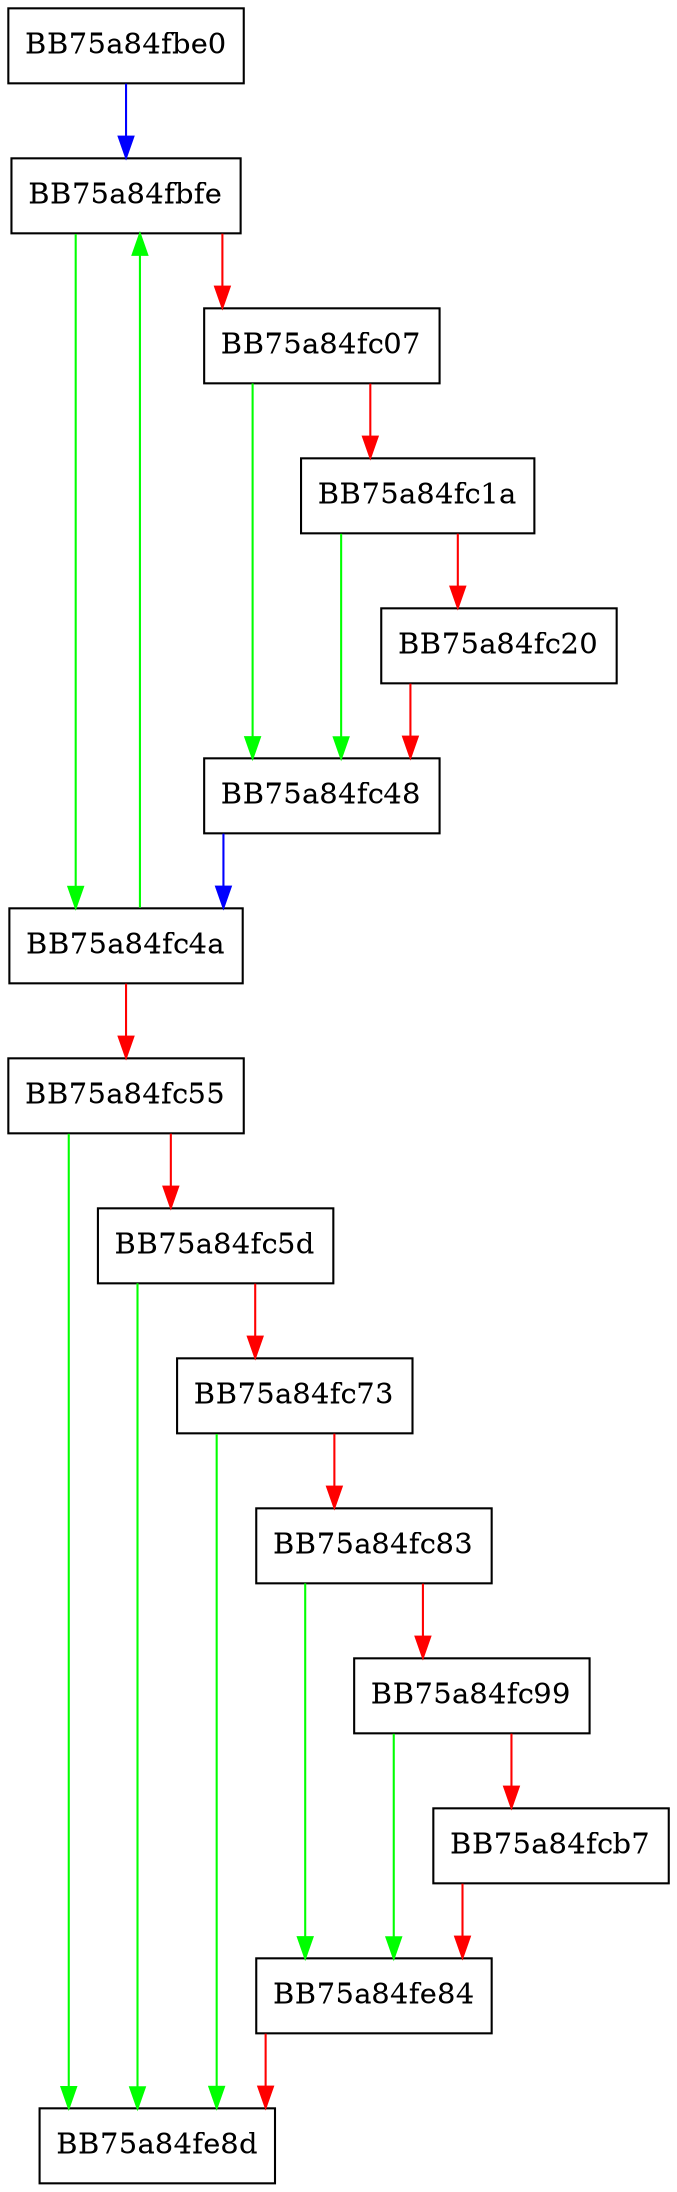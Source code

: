 digraph SendShutdownStats {
  node [shape="box"];
  graph [splines=ortho];
  BB75a84fbe0 -> BB75a84fbfe [color="blue"];
  BB75a84fbfe -> BB75a84fc4a [color="green"];
  BB75a84fbfe -> BB75a84fc07 [color="red"];
  BB75a84fc07 -> BB75a84fc48 [color="green"];
  BB75a84fc07 -> BB75a84fc1a [color="red"];
  BB75a84fc1a -> BB75a84fc48 [color="green"];
  BB75a84fc1a -> BB75a84fc20 [color="red"];
  BB75a84fc20 -> BB75a84fc48 [color="red"];
  BB75a84fc48 -> BB75a84fc4a [color="blue"];
  BB75a84fc4a -> BB75a84fbfe [color="green"];
  BB75a84fc4a -> BB75a84fc55 [color="red"];
  BB75a84fc55 -> BB75a84fe8d [color="green"];
  BB75a84fc55 -> BB75a84fc5d [color="red"];
  BB75a84fc5d -> BB75a84fe8d [color="green"];
  BB75a84fc5d -> BB75a84fc73 [color="red"];
  BB75a84fc73 -> BB75a84fe8d [color="green"];
  BB75a84fc73 -> BB75a84fc83 [color="red"];
  BB75a84fc83 -> BB75a84fe84 [color="green"];
  BB75a84fc83 -> BB75a84fc99 [color="red"];
  BB75a84fc99 -> BB75a84fe84 [color="green"];
  BB75a84fc99 -> BB75a84fcb7 [color="red"];
  BB75a84fcb7 -> BB75a84fe84 [color="red"];
  BB75a84fe84 -> BB75a84fe8d [color="red"];
}